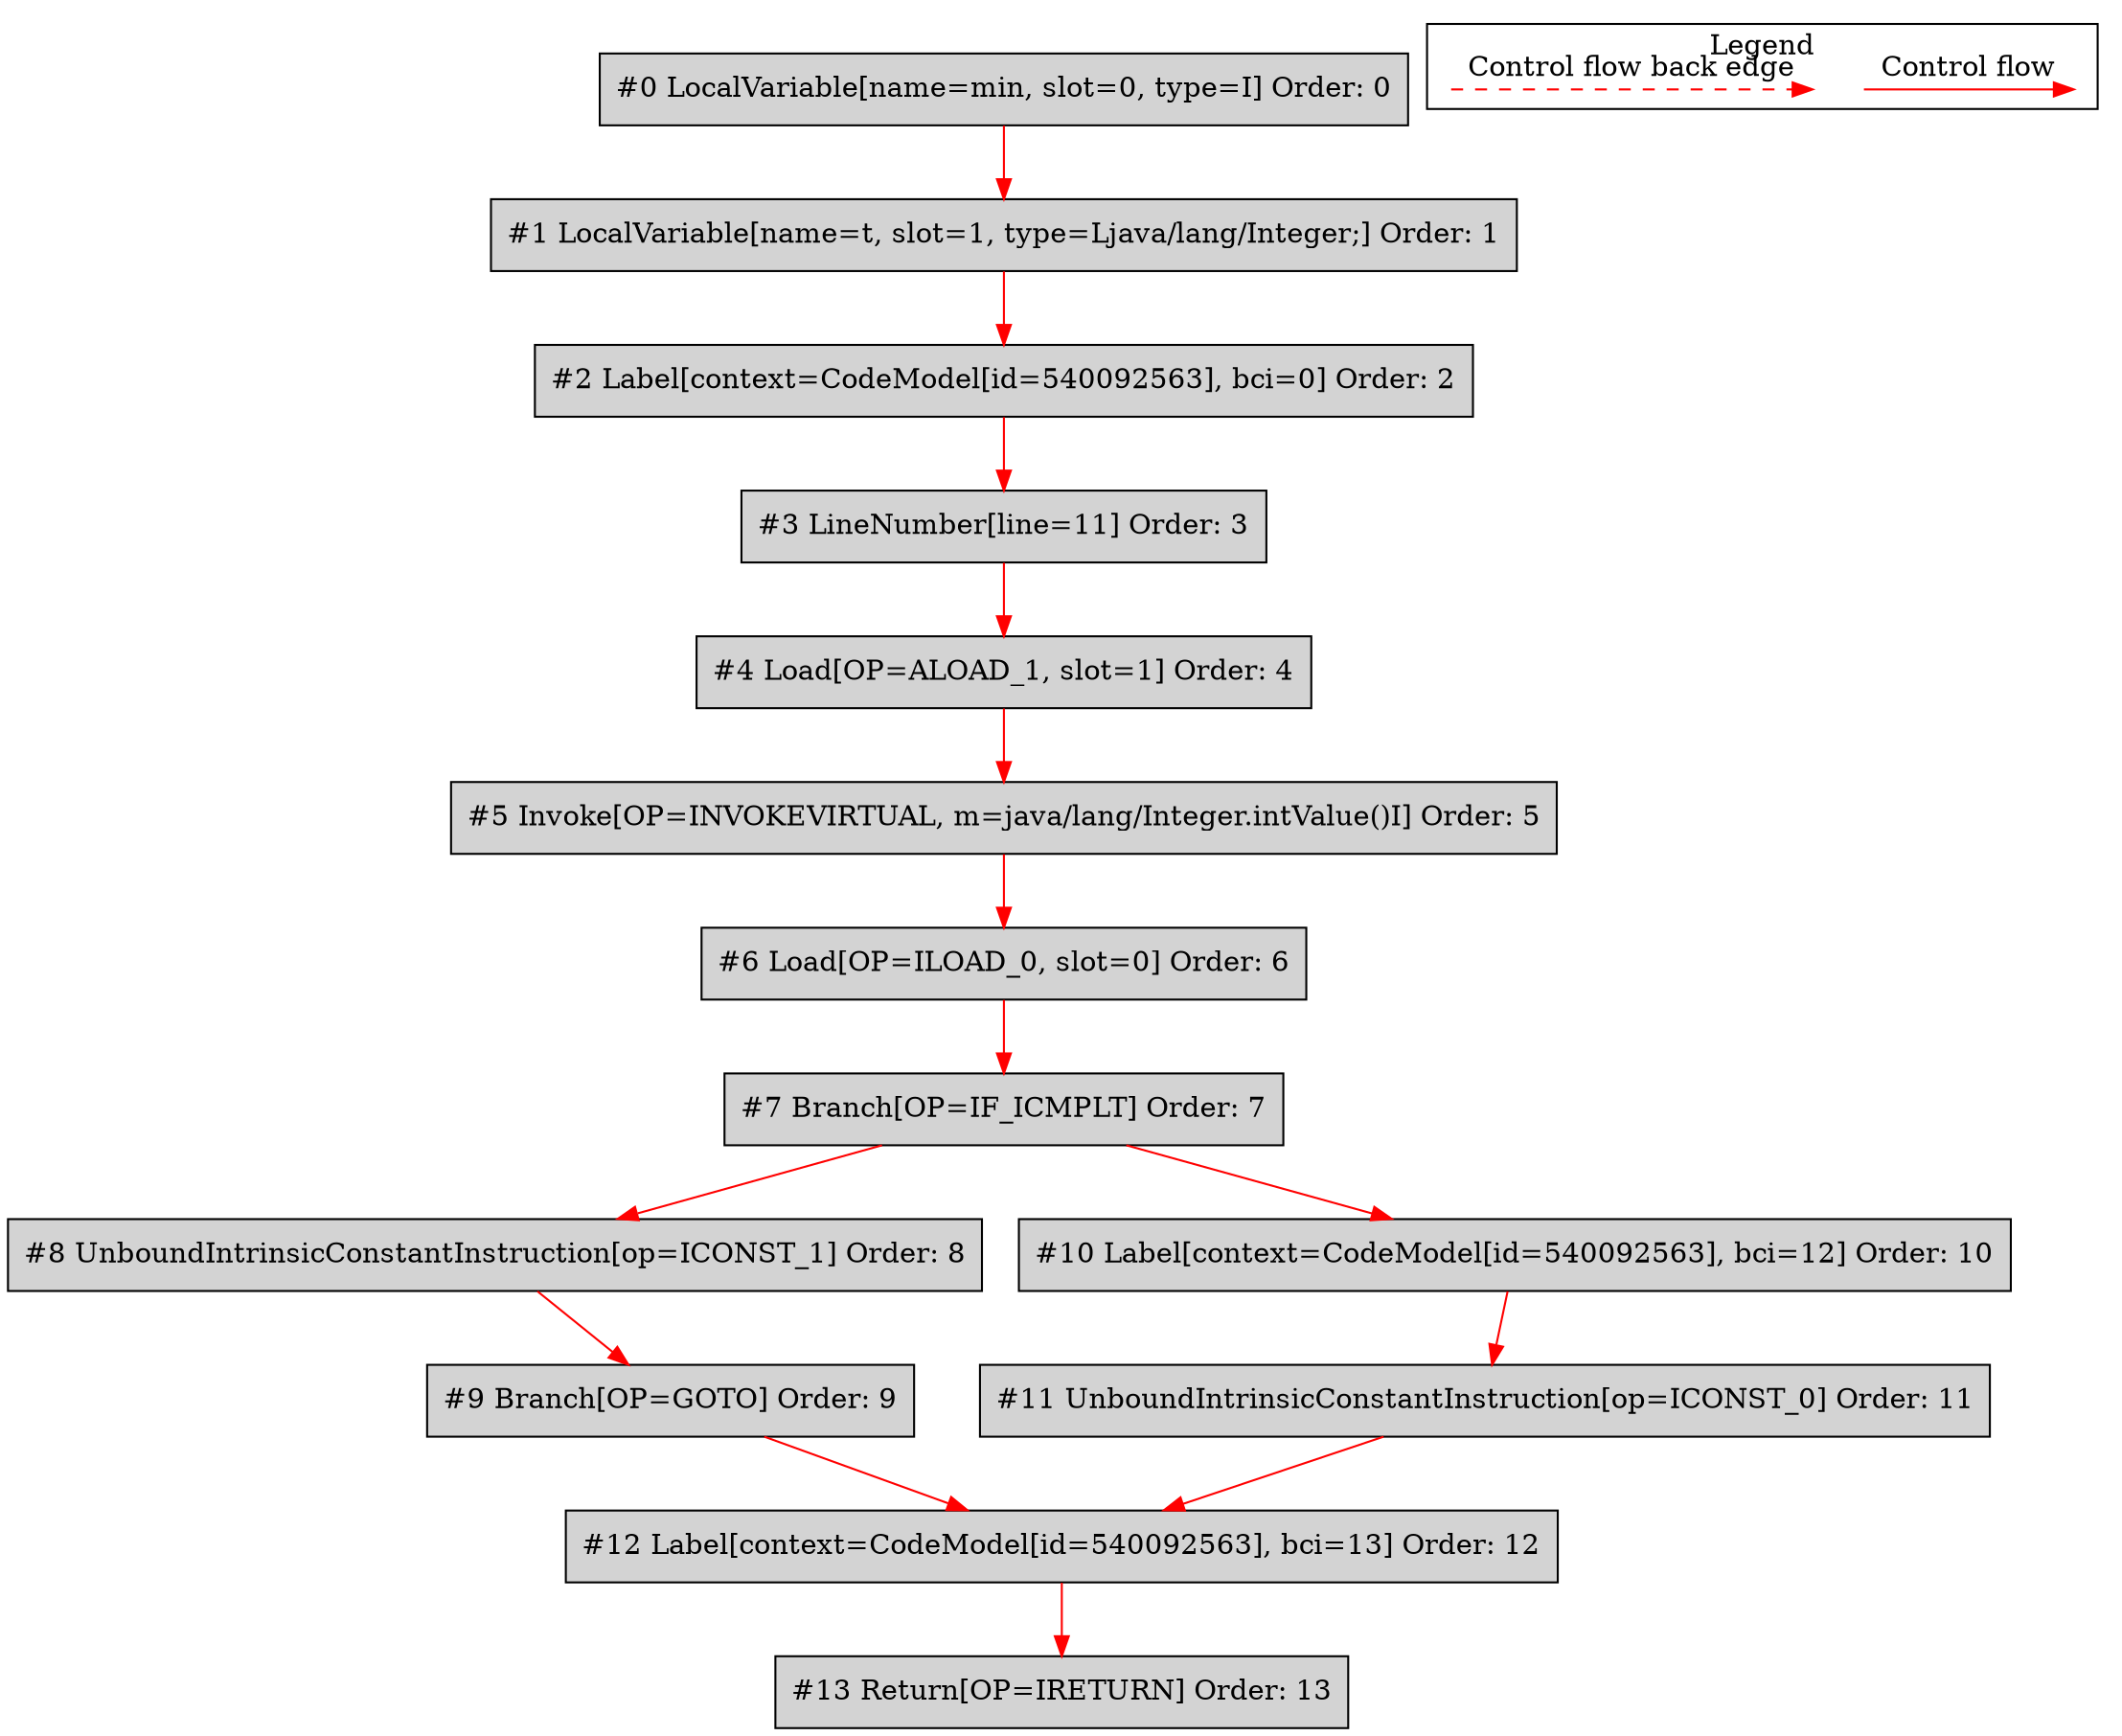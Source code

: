 digraph {
 ordering="in";
 node0[label="#0 LocalVariable[name=min, slot=0, type=I] Order: 0", shape=box, fillcolor=lightgrey, style=filled];
 node1[label="#1 LocalVariable[name=t, slot=1, type=Ljava/lang/Integer;] Order: 1", shape=box, fillcolor=lightgrey, style=filled];
 node2[label="#2 Label[context=CodeModel[id=540092563], bci=0] Order: 2", shape=box, fillcolor=lightgrey, style=filled];
 node3[label="#3 LineNumber[line=11] Order: 3", shape=box, fillcolor=lightgrey, style=filled];
 node4[label="#4 Load[OP=ALOAD_1, slot=1] Order: 4", shape=box, fillcolor=lightgrey, style=filled];
 node5[label="#5 Invoke[OP=INVOKEVIRTUAL, m=java/lang/Integer.intValue()I] Order: 5", shape=box, fillcolor=lightgrey, style=filled];
 node6[label="#6 Load[OP=ILOAD_0, slot=0] Order: 6", shape=box, fillcolor=lightgrey, style=filled];
 node7[label="#7 Branch[OP=IF_ICMPLT] Order: 7", shape=box, fillcolor=lightgrey, style=filled];
 node8[label="#8 UnboundIntrinsicConstantInstruction[op=ICONST_1] Order: 8", shape=box, fillcolor=lightgrey, style=filled];
 node9[label="#9 Branch[OP=GOTO] Order: 9", shape=box, fillcolor=lightgrey, style=filled];
 node10[label="#10 Label[context=CodeModel[id=540092563], bci=12] Order: 10", shape=box, fillcolor=lightgrey, style=filled];
 node11[label="#11 UnboundIntrinsicConstantInstruction[op=ICONST_0] Order: 11", shape=box, fillcolor=lightgrey, style=filled];
 node12[label="#12 Label[context=CodeModel[id=540092563], bci=13] Order: 12", shape=box, fillcolor=lightgrey, style=filled];
 node13[label="#13 Return[OP=IRETURN] Order: 13", shape=box, fillcolor=lightgrey, style=filled];
 node0 -> node1[color=red];
 node1 -> node2[color=red];
 node2 -> node3[color=red];
 node3 -> node4[color=red];
 node4 -> node5[color=red];
 node5 -> node6[color=red];
 node6 -> node7[color=red];
 node7 -> node8[color=red];
 node8 -> node9[color=red];
 node7 -> node10[color=red];
 node10 -> node11[color=red];
 node9 -> node12[color=red];
 node11 -> node12[color=red];
 node12 -> node13[color=red];
 subgraph cluster_000 {
  label = "Legend";
  node [shape=point]
  {
   rank=same;
   c0 [style = invis];
   c1 [style = invis];
   c2 [style = invis];
   c3 [style = invis];
  }
  c0 -> c1 [label="Control flow", style=solid, color=red]
  c2 -> c3 [label="Control flow back edge", style=dashed, color=red]
 }

}
